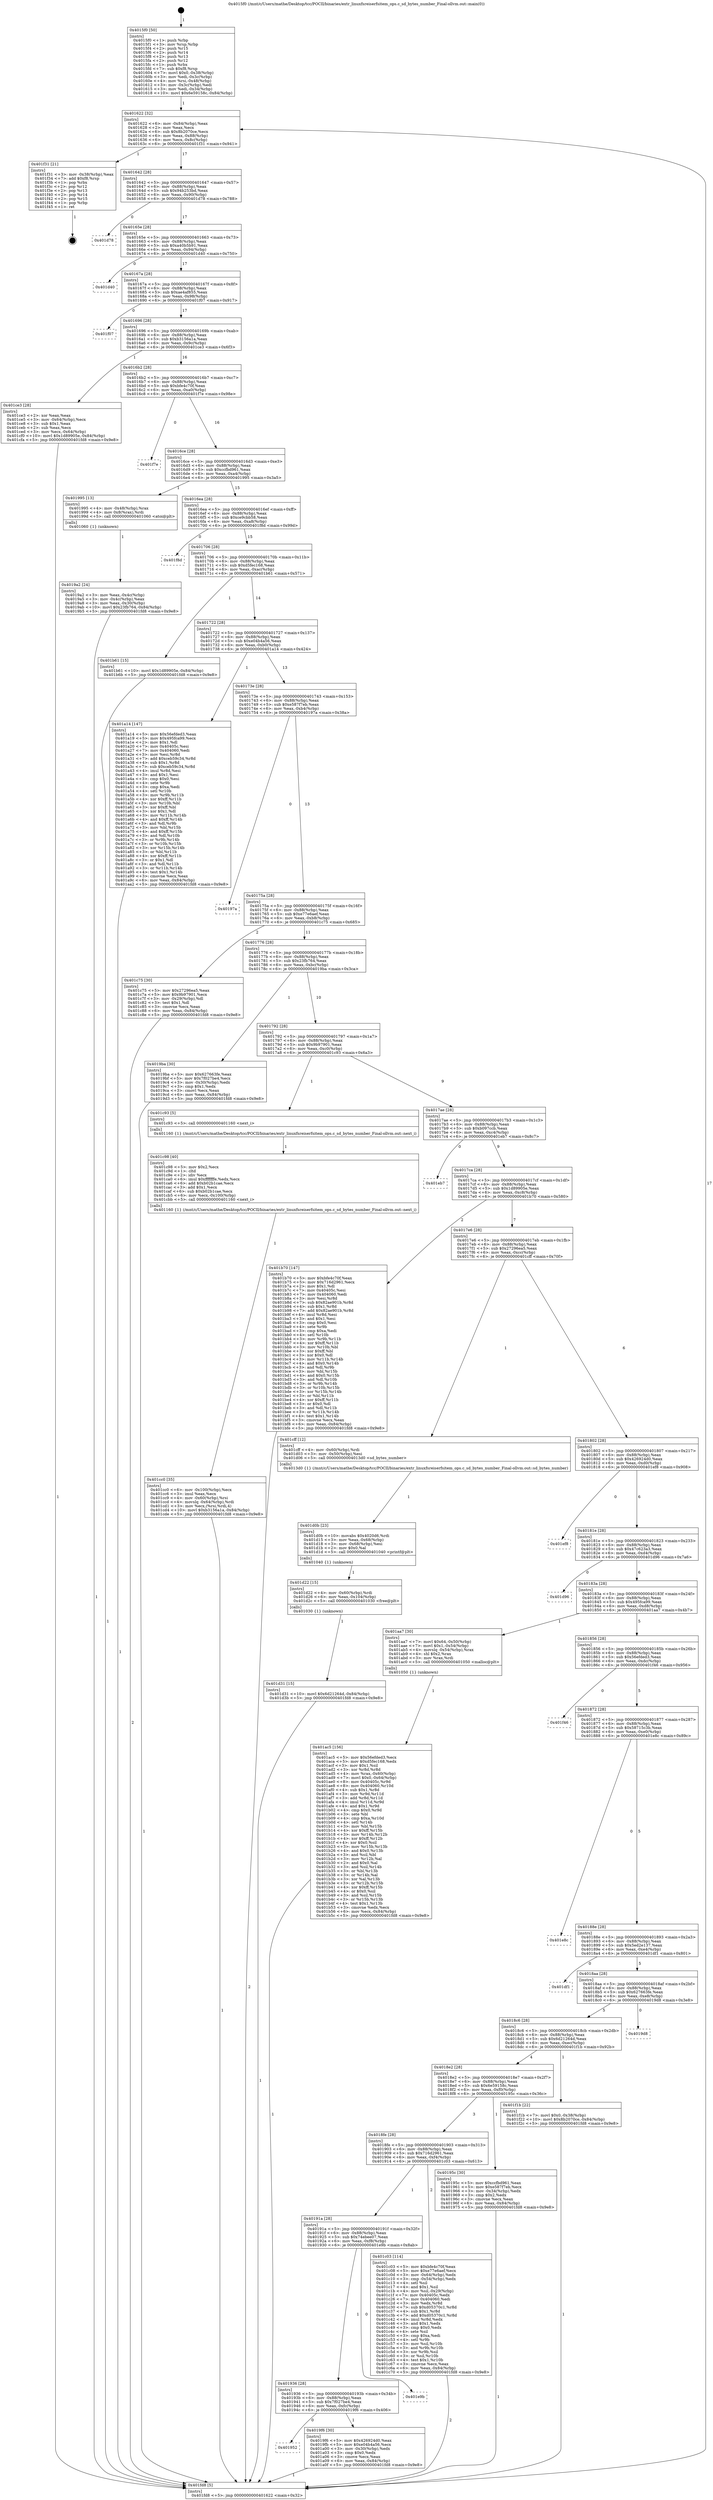 digraph "0x4015f0" {
  label = "0x4015f0 (/mnt/c/Users/mathe/Desktop/tcc/POCII/binaries/extr_linuxfsreiserfsitem_ops.c_sd_bytes_number_Final-ollvm.out::main(0))"
  labelloc = "t"
  node[shape=record]

  Entry [label="",width=0.3,height=0.3,shape=circle,fillcolor=black,style=filled]
  "0x401622" [label="{
     0x401622 [32]\l
     | [instrs]\l
     &nbsp;&nbsp;0x401622 \<+6\>: mov -0x84(%rbp),%eax\l
     &nbsp;&nbsp;0x401628 \<+2\>: mov %eax,%ecx\l
     &nbsp;&nbsp;0x40162a \<+6\>: sub $0x8b2070ce,%ecx\l
     &nbsp;&nbsp;0x401630 \<+6\>: mov %eax,-0x88(%rbp)\l
     &nbsp;&nbsp;0x401636 \<+6\>: mov %ecx,-0x8c(%rbp)\l
     &nbsp;&nbsp;0x40163c \<+6\>: je 0000000000401f31 \<main+0x941\>\l
  }"]
  "0x401f31" [label="{
     0x401f31 [21]\l
     | [instrs]\l
     &nbsp;&nbsp;0x401f31 \<+3\>: mov -0x38(%rbp),%eax\l
     &nbsp;&nbsp;0x401f34 \<+7\>: add $0xf8,%rsp\l
     &nbsp;&nbsp;0x401f3b \<+1\>: pop %rbx\l
     &nbsp;&nbsp;0x401f3c \<+2\>: pop %r12\l
     &nbsp;&nbsp;0x401f3e \<+2\>: pop %r13\l
     &nbsp;&nbsp;0x401f40 \<+2\>: pop %r14\l
     &nbsp;&nbsp;0x401f42 \<+2\>: pop %r15\l
     &nbsp;&nbsp;0x401f44 \<+1\>: pop %rbp\l
     &nbsp;&nbsp;0x401f45 \<+1\>: ret\l
  }"]
  "0x401642" [label="{
     0x401642 [28]\l
     | [instrs]\l
     &nbsp;&nbsp;0x401642 \<+5\>: jmp 0000000000401647 \<main+0x57\>\l
     &nbsp;&nbsp;0x401647 \<+6\>: mov -0x88(%rbp),%eax\l
     &nbsp;&nbsp;0x40164d \<+5\>: sub $0x94b253bd,%eax\l
     &nbsp;&nbsp;0x401652 \<+6\>: mov %eax,-0x90(%rbp)\l
     &nbsp;&nbsp;0x401658 \<+6\>: je 0000000000401d78 \<main+0x788\>\l
  }"]
  Exit [label="",width=0.3,height=0.3,shape=circle,fillcolor=black,style=filled,peripheries=2]
  "0x401d78" [label="{
     0x401d78\l
  }", style=dashed]
  "0x40165e" [label="{
     0x40165e [28]\l
     | [instrs]\l
     &nbsp;&nbsp;0x40165e \<+5\>: jmp 0000000000401663 \<main+0x73\>\l
     &nbsp;&nbsp;0x401663 \<+6\>: mov -0x88(%rbp),%eax\l
     &nbsp;&nbsp;0x401669 \<+5\>: sub $0xa40b5b91,%eax\l
     &nbsp;&nbsp;0x40166e \<+6\>: mov %eax,-0x94(%rbp)\l
     &nbsp;&nbsp;0x401674 \<+6\>: je 0000000000401d40 \<main+0x750\>\l
  }"]
  "0x401d31" [label="{
     0x401d31 [15]\l
     | [instrs]\l
     &nbsp;&nbsp;0x401d31 \<+10\>: movl $0x6d21264d,-0x84(%rbp)\l
     &nbsp;&nbsp;0x401d3b \<+5\>: jmp 0000000000401fd8 \<main+0x9e8\>\l
  }"]
  "0x401d40" [label="{
     0x401d40\l
  }", style=dashed]
  "0x40167a" [label="{
     0x40167a [28]\l
     | [instrs]\l
     &nbsp;&nbsp;0x40167a \<+5\>: jmp 000000000040167f \<main+0x8f\>\l
     &nbsp;&nbsp;0x40167f \<+6\>: mov -0x88(%rbp),%eax\l
     &nbsp;&nbsp;0x401685 \<+5\>: sub $0xae4af855,%eax\l
     &nbsp;&nbsp;0x40168a \<+6\>: mov %eax,-0x98(%rbp)\l
     &nbsp;&nbsp;0x401690 \<+6\>: je 0000000000401f07 \<main+0x917\>\l
  }"]
  "0x401d22" [label="{
     0x401d22 [15]\l
     | [instrs]\l
     &nbsp;&nbsp;0x401d22 \<+4\>: mov -0x60(%rbp),%rdi\l
     &nbsp;&nbsp;0x401d26 \<+6\>: mov %eax,-0x104(%rbp)\l
     &nbsp;&nbsp;0x401d2c \<+5\>: call 0000000000401030 \<free@plt\>\l
     | [calls]\l
     &nbsp;&nbsp;0x401030 \{1\} (unknown)\l
  }"]
  "0x401f07" [label="{
     0x401f07\l
  }", style=dashed]
  "0x401696" [label="{
     0x401696 [28]\l
     | [instrs]\l
     &nbsp;&nbsp;0x401696 \<+5\>: jmp 000000000040169b \<main+0xab\>\l
     &nbsp;&nbsp;0x40169b \<+6\>: mov -0x88(%rbp),%eax\l
     &nbsp;&nbsp;0x4016a1 \<+5\>: sub $0xb3156a1a,%eax\l
     &nbsp;&nbsp;0x4016a6 \<+6\>: mov %eax,-0x9c(%rbp)\l
     &nbsp;&nbsp;0x4016ac \<+6\>: je 0000000000401ce3 \<main+0x6f3\>\l
  }"]
  "0x401d0b" [label="{
     0x401d0b [23]\l
     | [instrs]\l
     &nbsp;&nbsp;0x401d0b \<+10\>: movabs $0x4020d6,%rdi\l
     &nbsp;&nbsp;0x401d15 \<+3\>: mov %eax,-0x68(%rbp)\l
     &nbsp;&nbsp;0x401d18 \<+3\>: mov -0x68(%rbp),%esi\l
     &nbsp;&nbsp;0x401d1b \<+2\>: mov $0x0,%al\l
     &nbsp;&nbsp;0x401d1d \<+5\>: call 0000000000401040 \<printf@plt\>\l
     | [calls]\l
     &nbsp;&nbsp;0x401040 \{1\} (unknown)\l
  }"]
  "0x401ce3" [label="{
     0x401ce3 [28]\l
     | [instrs]\l
     &nbsp;&nbsp;0x401ce3 \<+2\>: xor %eax,%eax\l
     &nbsp;&nbsp;0x401ce5 \<+3\>: mov -0x64(%rbp),%ecx\l
     &nbsp;&nbsp;0x401ce8 \<+3\>: sub $0x1,%eax\l
     &nbsp;&nbsp;0x401ceb \<+2\>: sub %eax,%ecx\l
     &nbsp;&nbsp;0x401ced \<+3\>: mov %ecx,-0x64(%rbp)\l
     &nbsp;&nbsp;0x401cf0 \<+10\>: movl $0x1d89905e,-0x84(%rbp)\l
     &nbsp;&nbsp;0x401cfa \<+5\>: jmp 0000000000401fd8 \<main+0x9e8\>\l
  }"]
  "0x4016b2" [label="{
     0x4016b2 [28]\l
     | [instrs]\l
     &nbsp;&nbsp;0x4016b2 \<+5\>: jmp 00000000004016b7 \<main+0xc7\>\l
     &nbsp;&nbsp;0x4016b7 \<+6\>: mov -0x88(%rbp),%eax\l
     &nbsp;&nbsp;0x4016bd \<+5\>: sub $0xbfe4c70f,%eax\l
     &nbsp;&nbsp;0x4016c2 \<+6\>: mov %eax,-0xa0(%rbp)\l
     &nbsp;&nbsp;0x4016c8 \<+6\>: je 0000000000401f7e \<main+0x98e\>\l
  }"]
  "0x401cc0" [label="{
     0x401cc0 [35]\l
     | [instrs]\l
     &nbsp;&nbsp;0x401cc0 \<+6\>: mov -0x100(%rbp),%ecx\l
     &nbsp;&nbsp;0x401cc6 \<+3\>: imul %eax,%ecx\l
     &nbsp;&nbsp;0x401cc9 \<+4\>: mov -0x60(%rbp),%rsi\l
     &nbsp;&nbsp;0x401ccd \<+4\>: movslq -0x64(%rbp),%rdi\l
     &nbsp;&nbsp;0x401cd1 \<+3\>: mov %ecx,(%rsi,%rdi,4)\l
     &nbsp;&nbsp;0x401cd4 \<+10\>: movl $0xb3156a1a,-0x84(%rbp)\l
     &nbsp;&nbsp;0x401cde \<+5\>: jmp 0000000000401fd8 \<main+0x9e8\>\l
  }"]
  "0x401f7e" [label="{
     0x401f7e\l
  }", style=dashed]
  "0x4016ce" [label="{
     0x4016ce [28]\l
     | [instrs]\l
     &nbsp;&nbsp;0x4016ce \<+5\>: jmp 00000000004016d3 \<main+0xe3\>\l
     &nbsp;&nbsp;0x4016d3 \<+6\>: mov -0x88(%rbp),%eax\l
     &nbsp;&nbsp;0x4016d9 \<+5\>: sub $0xccfbd961,%eax\l
     &nbsp;&nbsp;0x4016de \<+6\>: mov %eax,-0xa4(%rbp)\l
     &nbsp;&nbsp;0x4016e4 \<+6\>: je 0000000000401995 \<main+0x3a5\>\l
  }"]
  "0x401c98" [label="{
     0x401c98 [40]\l
     | [instrs]\l
     &nbsp;&nbsp;0x401c98 \<+5\>: mov $0x2,%ecx\l
     &nbsp;&nbsp;0x401c9d \<+1\>: cltd\l
     &nbsp;&nbsp;0x401c9e \<+2\>: idiv %ecx\l
     &nbsp;&nbsp;0x401ca0 \<+6\>: imul $0xfffffffe,%edx,%ecx\l
     &nbsp;&nbsp;0x401ca6 \<+6\>: add $0xb02b1cae,%ecx\l
     &nbsp;&nbsp;0x401cac \<+3\>: add $0x1,%ecx\l
     &nbsp;&nbsp;0x401caf \<+6\>: sub $0xb02b1cae,%ecx\l
     &nbsp;&nbsp;0x401cb5 \<+6\>: mov %ecx,-0x100(%rbp)\l
     &nbsp;&nbsp;0x401cbb \<+5\>: call 0000000000401160 \<next_i\>\l
     | [calls]\l
     &nbsp;&nbsp;0x401160 \{1\} (/mnt/c/Users/mathe/Desktop/tcc/POCII/binaries/extr_linuxfsreiserfsitem_ops.c_sd_bytes_number_Final-ollvm.out::next_i)\l
  }"]
  "0x401995" [label="{
     0x401995 [13]\l
     | [instrs]\l
     &nbsp;&nbsp;0x401995 \<+4\>: mov -0x48(%rbp),%rax\l
     &nbsp;&nbsp;0x401999 \<+4\>: mov 0x8(%rax),%rdi\l
     &nbsp;&nbsp;0x40199d \<+5\>: call 0000000000401060 \<atoi@plt\>\l
     | [calls]\l
     &nbsp;&nbsp;0x401060 \{1\} (unknown)\l
  }"]
  "0x4016ea" [label="{
     0x4016ea [28]\l
     | [instrs]\l
     &nbsp;&nbsp;0x4016ea \<+5\>: jmp 00000000004016ef \<main+0xff\>\l
     &nbsp;&nbsp;0x4016ef \<+6\>: mov -0x88(%rbp),%eax\l
     &nbsp;&nbsp;0x4016f5 \<+5\>: sub $0xce9cbb58,%eax\l
     &nbsp;&nbsp;0x4016fa \<+6\>: mov %eax,-0xa8(%rbp)\l
     &nbsp;&nbsp;0x401700 \<+6\>: je 0000000000401f8d \<main+0x99d\>\l
  }"]
  "0x401ac5" [label="{
     0x401ac5 [156]\l
     | [instrs]\l
     &nbsp;&nbsp;0x401ac5 \<+5\>: mov $0x56efded3,%ecx\l
     &nbsp;&nbsp;0x401aca \<+5\>: mov $0xd5fec168,%edx\l
     &nbsp;&nbsp;0x401acf \<+3\>: mov $0x1,%sil\l
     &nbsp;&nbsp;0x401ad2 \<+3\>: xor %r8d,%r8d\l
     &nbsp;&nbsp;0x401ad5 \<+4\>: mov %rax,-0x60(%rbp)\l
     &nbsp;&nbsp;0x401ad9 \<+7\>: movl $0x0,-0x64(%rbp)\l
     &nbsp;&nbsp;0x401ae0 \<+8\>: mov 0x40405c,%r9d\l
     &nbsp;&nbsp;0x401ae8 \<+8\>: mov 0x404060,%r10d\l
     &nbsp;&nbsp;0x401af0 \<+4\>: sub $0x1,%r8d\l
     &nbsp;&nbsp;0x401af4 \<+3\>: mov %r9d,%r11d\l
     &nbsp;&nbsp;0x401af7 \<+3\>: add %r8d,%r11d\l
     &nbsp;&nbsp;0x401afa \<+4\>: imul %r11d,%r9d\l
     &nbsp;&nbsp;0x401afe \<+4\>: and $0x1,%r9d\l
     &nbsp;&nbsp;0x401b02 \<+4\>: cmp $0x0,%r9d\l
     &nbsp;&nbsp;0x401b06 \<+3\>: sete %bl\l
     &nbsp;&nbsp;0x401b09 \<+4\>: cmp $0xa,%r10d\l
     &nbsp;&nbsp;0x401b0d \<+4\>: setl %r14b\l
     &nbsp;&nbsp;0x401b11 \<+3\>: mov %bl,%r15b\l
     &nbsp;&nbsp;0x401b14 \<+4\>: xor $0xff,%r15b\l
     &nbsp;&nbsp;0x401b18 \<+3\>: mov %r14b,%r12b\l
     &nbsp;&nbsp;0x401b1b \<+4\>: xor $0xff,%r12b\l
     &nbsp;&nbsp;0x401b1f \<+4\>: xor $0x0,%sil\l
     &nbsp;&nbsp;0x401b23 \<+3\>: mov %r15b,%r13b\l
     &nbsp;&nbsp;0x401b26 \<+4\>: and $0x0,%r13b\l
     &nbsp;&nbsp;0x401b2a \<+3\>: and %sil,%bl\l
     &nbsp;&nbsp;0x401b2d \<+3\>: mov %r12b,%al\l
     &nbsp;&nbsp;0x401b30 \<+2\>: and $0x0,%al\l
     &nbsp;&nbsp;0x401b32 \<+3\>: and %sil,%r14b\l
     &nbsp;&nbsp;0x401b35 \<+3\>: or %bl,%r13b\l
     &nbsp;&nbsp;0x401b38 \<+3\>: or %r14b,%al\l
     &nbsp;&nbsp;0x401b3b \<+3\>: xor %al,%r13b\l
     &nbsp;&nbsp;0x401b3e \<+3\>: or %r12b,%r15b\l
     &nbsp;&nbsp;0x401b41 \<+4\>: xor $0xff,%r15b\l
     &nbsp;&nbsp;0x401b45 \<+4\>: or $0x0,%sil\l
     &nbsp;&nbsp;0x401b49 \<+3\>: and %sil,%r15b\l
     &nbsp;&nbsp;0x401b4c \<+3\>: or %r15b,%r13b\l
     &nbsp;&nbsp;0x401b4f \<+4\>: test $0x1,%r13b\l
     &nbsp;&nbsp;0x401b53 \<+3\>: cmovne %edx,%ecx\l
     &nbsp;&nbsp;0x401b56 \<+6\>: mov %ecx,-0x84(%rbp)\l
     &nbsp;&nbsp;0x401b5c \<+5\>: jmp 0000000000401fd8 \<main+0x9e8\>\l
  }"]
  "0x401f8d" [label="{
     0x401f8d\l
  }", style=dashed]
  "0x401706" [label="{
     0x401706 [28]\l
     | [instrs]\l
     &nbsp;&nbsp;0x401706 \<+5\>: jmp 000000000040170b \<main+0x11b\>\l
     &nbsp;&nbsp;0x40170b \<+6\>: mov -0x88(%rbp),%eax\l
     &nbsp;&nbsp;0x401711 \<+5\>: sub $0xd5fec168,%eax\l
     &nbsp;&nbsp;0x401716 \<+6\>: mov %eax,-0xac(%rbp)\l
     &nbsp;&nbsp;0x40171c \<+6\>: je 0000000000401b61 \<main+0x571\>\l
  }"]
  "0x401952" [label="{
     0x401952\l
  }", style=dashed]
  "0x401b61" [label="{
     0x401b61 [15]\l
     | [instrs]\l
     &nbsp;&nbsp;0x401b61 \<+10\>: movl $0x1d89905e,-0x84(%rbp)\l
     &nbsp;&nbsp;0x401b6b \<+5\>: jmp 0000000000401fd8 \<main+0x9e8\>\l
  }"]
  "0x401722" [label="{
     0x401722 [28]\l
     | [instrs]\l
     &nbsp;&nbsp;0x401722 \<+5\>: jmp 0000000000401727 \<main+0x137\>\l
     &nbsp;&nbsp;0x401727 \<+6\>: mov -0x88(%rbp),%eax\l
     &nbsp;&nbsp;0x40172d \<+5\>: sub $0xe04b4a56,%eax\l
     &nbsp;&nbsp;0x401732 \<+6\>: mov %eax,-0xb0(%rbp)\l
     &nbsp;&nbsp;0x401738 \<+6\>: je 0000000000401a14 \<main+0x424\>\l
  }"]
  "0x4019f6" [label="{
     0x4019f6 [30]\l
     | [instrs]\l
     &nbsp;&nbsp;0x4019f6 \<+5\>: mov $0x426924d0,%eax\l
     &nbsp;&nbsp;0x4019fb \<+5\>: mov $0xe04b4a56,%ecx\l
     &nbsp;&nbsp;0x401a00 \<+3\>: mov -0x30(%rbp),%edx\l
     &nbsp;&nbsp;0x401a03 \<+3\>: cmp $0x0,%edx\l
     &nbsp;&nbsp;0x401a06 \<+3\>: cmove %ecx,%eax\l
     &nbsp;&nbsp;0x401a09 \<+6\>: mov %eax,-0x84(%rbp)\l
     &nbsp;&nbsp;0x401a0f \<+5\>: jmp 0000000000401fd8 \<main+0x9e8\>\l
  }"]
  "0x401a14" [label="{
     0x401a14 [147]\l
     | [instrs]\l
     &nbsp;&nbsp;0x401a14 \<+5\>: mov $0x56efded3,%eax\l
     &nbsp;&nbsp;0x401a19 \<+5\>: mov $0x495fca99,%ecx\l
     &nbsp;&nbsp;0x401a1e \<+2\>: mov $0x1,%dl\l
     &nbsp;&nbsp;0x401a20 \<+7\>: mov 0x40405c,%esi\l
     &nbsp;&nbsp;0x401a27 \<+7\>: mov 0x404060,%edi\l
     &nbsp;&nbsp;0x401a2e \<+3\>: mov %esi,%r8d\l
     &nbsp;&nbsp;0x401a31 \<+7\>: add $0xceb59c34,%r8d\l
     &nbsp;&nbsp;0x401a38 \<+4\>: sub $0x1,%r8d\l
     &nbsp;&nbsp;0x401a3c \<+7\>: sub $0xceb59c34,%r8d\l
     &nbsp;&nbsp;0x401a43 \<+4\>: imul %r8d,%esi\l
     &nbsp;&nbsp;0x401a47 \<+3\>: and $0x1,%esi\l
     &nbsp;&nbsp;0x401a4a \<+3\>: cmp $0x0,%esi\l
     &nbsp;&nbsp;0x401a4d \<+4\>: sete %r9b\l
     &nbsp;&nbsp;0x401a51 \<+3\>: cmp $0xa,%edi\l
     &nbsp;&nbsp;0x401a54 \<+4\>: setl %r10b\l
     &nbsp;&nbsp;0x401a58 \<+3\>: mov %r9b,%r11b\l
     &nbsp;&nbsp;0x401a5b \<+4\>: xor $0xff,%r11b\l
     &nbsp;&nbsp;0x401a5f \<+3\>: mov %r10b,%bl\l
     &nbsp;&nbsp;0x401a62 \<+3\>: xor $0xff,%bl\l
     &nbsp;&nbsp;0x401a65 \<+3\>: xor $0x1,%dl\l
     &nbsp;&nbsp;0x401a68 \<+3\>: mov %r11b,%r14b\l
     &nbsp;&nbsp;0x401a6b \<+4\>: and $0xff,%r14b\l
     &nbsp;&nbsp;0x401a6f \<+3\>: and %dl,%r9b\l
     &nbsp;&nbsp;0x401a72 \<+3\>: mov %bl,%r15b\l
     &nbsp;&nbsp;0x401a75 \<+4\>: and $0xff,%r15b\l
     &nbsp;&nbsp;0x401a79 \<+3\>: and %dl,%r10b\l
     &nbsp;&nbsp;0x401a7c \<+3\>: or %r9b,%r14b\l
     &nbsp;&nbsp;0x401a7f \<+3\>: or %r10b,%r15b\l
     &nbsp;&nbsp;0x401a82 \<+3\>: xor %r15b,%r14b\l
     &nbsp;&nbsp;0x401a85 \<+3\>: or %bl,%r11b\l
     &nbsp;&nbsp;0x401a88 \<+4\>: xor $0xff,%r11b\l
     &nbsp;&nbsp;0x401a8c \<+3\>: or $0x1,%dl\l
     &nbsp;&nbsp;0x401a8f \<+3\>: and %dl,%r11b\l
     &nbsp;&nbsp;0x401a92 \<+3\>: or %r11b,%r14b\l
     &nbsp;&nbsp;0x401a95 \<+4\>: test $0x1,%r14b\l
     &nbsp;&nbsp;0x401a99 \<+3\>: cmovne %ecx,%eax\l
     &nbsp;&nbsp;0x401a9c \<+6\>: mov %eax,-0x84(%rbp)\l
     &nbsp;&nbsp;0x401aa2 \<+5\>: jmp 0000000000401fd8 \<main+0x9e8\>\l
  }"]
  "0x40173e" [label="{
     0x40173e [28]\l
     | [instrs]\l
     &nbsp;&nbsp;0x40173e \<+5\>: jmp 0000000000401743 \<main+0x153\>\l
     &nbsp;&nbsp;0x401743 \<+6\>: mov -0x88(%rbp),%eax\l
     &nbsp;&nbsp;0x401749 \<+5\>: sub $0xe587f7eb,%eax\l
     &nbsp;&nbsp;0x40174e \<+6\>: mov %eax,-0xb4(%rbp)\l
     &nbsp;&nbsp;0x401754 \<+6\>: je 000000000040197a \<main+0x38a\>\l
  }"]
  "0x401936" [label="{
     0x401936 [28]\l
     | [instrs]\l
     &nbsp;&nbsp;0x401936 \<+5\>: jmp 000000000040193b \<main+0x34b\>\l
     &nbsp;&nbsp;0x40193b \<+6\>: mov -0x88(%rbp),%eax\l
     &nbsp;&nbsp;0x401941 \<+5\>: sub $0x7f027be4,%eax\l
     &nbsp;&nbsp;0x401946 \<+6\>: mov %eax,-0xfc(%rbp)\l
     &nbsp;&nbsp;0x40194c \<+6\>: je 00000000004019f6 \<main+0x406\>\l
  }"]
  "0x40197a" [label="{
     0x40197a\l
  }", style=dashed]
  "0x40175a" [label="{
     0x40175a [28]\l
     | [instrs]\l
     &nbsp;&nbsp;0x40175a \<+5\>: jmp 000000000040175f \<main+0x16f\>\l
     &nbsp;&nbsp;0x40175f \<+6\>: mov -0x88(%rbp),%eax\l
     &nbsp;&nbsp;0x401765 \<+5\>: sub $0xe77e6aef,%eax\l
     &nbsp;&nbsp;0x40176a \<+6\>: mov %eax,-0xb8(%rbp)\l
     &nbsp;&nbsp;0x401770 \<+6\>: je 0000000000401c75 \<main+0x685\>\l
  }"]
  "0x401e9b" [label="{
     0x401e9b\l
  }", style=dashed]
  "0x401c75" [label="{
     0x401c75 [30]\l
     | [instrs]\l
     &nbsp;&nbsp;0x401c75 \<+5\>: mov $0x27296ea5,%eax\l
     &nbsp;&nbsp;0x401c7a \<+5\>: mov $0x9b97901,%ecx\l
     &nbsp;&nbsp;0x401c7f \<+3\>: mov -0x29(%rbp),%dl\l
     &nbsp;&nbsp;0x401c82 \<+3\>: test $0x1,%dl\l
     &nbsp;&nbsp;0x401c85 \<+3\>: cmovne %ecx,%eax\l
     &nbsp;&nbsp;0x401c88 \<+6\>: mov %eax,-0x84(%rbp)\l
     &nbsp;&nbsp;0x401c8e \<+5\>: jmp 0000000000401fd8 \<main+0x9e8\>\l
  }"]
  "0x401776" [label="{
     0x401776 [28]\l
     | [instrs]\l
     &nbsp;&nbsp;0x401776 \<+5\>: jmp 000000000040177b \<main+0x18b\>\l
     &nbsp;&nbsp;0x40177b \<+6\>: mov -0x88(%rbp),%eax\l
     &nbsp;&nbsp;0x401781 \<+5\>: sub $0x23fb764,%eax\l
     &nbsp;&nbsp;0x401786 \<+6\>: mov %eax,-0xbc(%rbp)\l
     &nbsp;&nbsp;0x40178c \<+6\>: je 00000000004019ba \<main+0x3ca\>\l
  }"]
  "0x40191a" [label="{
     0x40191a [28]\l
     | [instrs]\l
     &nbsp;&nbsp;0x40191a \<+5\>: jmp 000000000040191f \<main+0x32f\>\l
     &nbsp;&nbsp;0x40191f \<+6\>: mov -0x88(%rbp),%eax\l
     &nbsp;&nbsp;0x401925 \<+5\>: sub $0x74ebee07,%eax\l
     &nbsp;&nbsp;0x40192a \<+6\>: mov %eax,-0xf8(%rbp)\l
     &nbsp;&nbsp;0x401930 \<+6\>: je 0000000000401e9b \<main+0x8ab\>\l
  }"]
  "0x4019ba" [label="{
     0x4019ba [30]\l
     | [instrs]\l
     &nbsp;&nbsp;0x4019ba \<+5\>: mov $0x627663fe,%eax\l
     &nbsp;&nbsp;0x4019bf \<+5\>: mov $0x7f027be4,%ecx\l
     &nbsp;&nbsp;0x4019c4 \<+3\>: mov -0x30(%rbp),%edx\l
     &nbsp;&nbsp;0x4019c7 \<+3\>: cmp $0x1,%edx\l
     &nbsp;&nbsp;0x4019ca \<+3\>: cmovl %ecx,%eax\l
     &nbsp;&nbsp;0x4019cd \<+6\>: mov %eax,-0x84(%rbp)\l
     &nbsp;&nbsp;0x4019d3 \<+5\>: jmp 0000000000401fd8 \<main+0x9e8\>\l
  }"]
  "0x401792" [label="{
     0x401792 [28]\l
     | [instrs]\l
     &nbsp;&nbsp;0x401792 \<+5\>: jmp 0000000000401797 \<main+0x1a7\>\l
     &nbsp;&nbsp;0x401797 \<+6\>: mov -0x88(%rbp),%eax\l
     &nbsp;&nbsp;0x40179d \<+5\>: sub $0x9b97901,%eax\l
     &nbsp;&nbsp;0x4017a2 \<+6\>: mov %eax,-0xc0(%rbp)\l
     &nbsp;&nbsp;0x4017a8 \<+6\>: je 0000000000401c93 \<main+0x6a3\>\l
  }"]
  "0x401c03" [label="{
     0x401c03 [114]\l
     | [instrs]\l
     &nbsp;&nbsp;0x401c03 \<+5\>: mov $0xbfe4c70f,%eax\l
     &nbsp;&nbsp;0x401c08 \<+5\>: mov $0xe77e6aef,%ecx\l
     &nbsp;&nbsp;0x401c0d \<+3\>: mov -0x64(%rbp),%edx\l
     &nbsp;&nbsp;0x401c10 \<+3\>: cmp -0x54(%rbp),%edx\l
     &nbsp;&nbsp;0x401c13 \<+4\>: setl %sil\l
     &nbsp;&nbsp;0x401c17 \<+4\>: and $0x1,%sil\l
     &nbsp;&nbsp;0x401c1b \<+4\>: mov %sil,-0x29(%rbp)\l
     &nbsp;&nbsp;0x401c1f \<+7\>: mov 0x40405c,%edx\l
     &nbsp;&nbsp;0x401c26 \<+7\>: mov 0x404060,%edi\l
     &nbsp;&nbsp;0x401c2d \<+3\>: mov %edx,%r8d\l
     &nbsp;&nbsp;0x401c30 \<+7\>: sub $0xd05370c1,%r8d\l
     &nbsp;&nbsp;0x401c37 \<+4\>: sub $0x1,%r8d\l
     &nbsp;&nbsp;0x401c3b \<+7\>: add $0xd05370c1,%r8d\l
     &nbsp;&nbsp;0x401c42 \<+4\>: imul %r8d,%edx\l
     &nbsp;&nbsp;0x401c46 \<+3\>: and $0x1,%edx\l
     &nbsp;&nbsp;0x401c49 \<+3\>: cmp $0x0,%edx\l
     &nbsp;&nbsp;0x401c4c \<+4\>: sete %sil\l
     &nbsp;&nbsp;0x401c50 \<+3\>: cmp $0xa,%edi\l
     &nbsp;&nbsp;0x401c53 \<+4\>: setl %r9b\l
     &nbsp;&nbsp;0x401c57 \<+3\>: mov %sil,%r10b\l
     &nbsp;&nbsp;0x401c5a \<+3\>: and %r9b,%r10b\l
     &nbsp;&nbsp;0x401c5d \<+3\>: xor %r9b,%sil\l
     &nbsp;&nbsp;0x401c60 \<+3\>: or %sil,%r10b\l
     &nbsp;&nbsp;0x401c63 \<+4\>: test $0x1,%r10b\l
     &nbsp;&nbsp;0x401c67 \<+3\>: cmovne %ecx,%eax\l
     &nbsp;&nbsp;0x401c6a \<+6\>: mov %eax,-0x84(%rbp)\l
     &nbsp;&nbsp;0x401c70 \<+5\>: jmp 0000000000401fd8 \<main+0x9e8\>\l
  }"]
  "0x401c93" [label="{
     0x401c93 [5]\l
     | [instrs]\l
     &nbsp;&nbsp;0x401c93 \<+5\>: call 0000000000401160 \<next_i\>\l
     | [calls]\l
     &nbsp;&nbsp;0x401160 \{1\} (/mnt/c/Users/mathe/Desktop/tcc/POCII/binaries/extr_linuxfsreiserfsitem_ops.c_sd_bytes_number_Final-ollvm.out::next_i)\l
  }"]
  "0x4017ae" [label="{
     0x4017ae [28]\l
     | [instrs]\l
     &nbsp;&nbsp;0x4017ae \<+5\>: jmp 00000000004017b3 \<main+0x1c3\>\l
     &nbsp;&nbsp;0x4017b3 \<+6\>: mov -0x88(%rbp),%eax\l
     &nbsp;&nbsp;0x4017b9 \<+5\>: sub $0xb097ccb,%eax\l
     &nbsp;&nbsp;0x4017be \<+6\>: mov %eax,-0xc4(%rbp)\l
     &nbsp;&nbsp;0x4017c4 \<+6\>: je 0000000000401eb7 \<main+0x8c7\>\l
  }"]
  "0x4019a2" [label="{
     0x4019a2 [24]\l
     | [instrs]\l
     &nbsp;&nbsp;0x4019a2 \<+3\>: mov %eax,-0x4c(%rbp)\l
     &nbsp;&nbsp;0x4019a5 \<+3\>: mov -0x4c(%rbp),%eax\l
     &nbsp;&nbsp;0x4019a8 \<+3\>: mov %eax,-0x30(%rbp)\l
     &nbsp;&nbsp;0x4019ab \<+10\>: movl $0x23fb764,-0x84(%rbp)\l
     &nbsp;&nbsp;0x4019b5 \<+5\>: jmp 0000000000401fd8 \<main+0x9e8\>\l
  }"]
  "0x401eb7" [label="{
     0x401eb7\l
  }", style=dashed]
  "0x4017ca" [label="{
     0x4017ca [28]\l
     | [instrs]\l
     &nbsp;&nbsp;0x4017ca \<+5\>: jmp 00000000004017cf \<main+0x1df\>\l
     &nbsp;&nbsp;0x4017cf \<+6\>: mov -0x88(%rbp),%eax\l
     &nbsp;&nbsp;0x4017d5 \<+5\>: sub $0x1d89905e,%eax\l
     &nbsp;&nbsp;0x4017da \<+6\>: mov %eax,-0xc8(%rbp)\l
     &nbsp;&nbsp;0x4017e0 \<+6\>: je 0000000000401b70 \<main+0x580\>\l
  }"]
  "0x4015f0" [label="{
     0x4015f0 [50]\l
     | [instrs]\l
     &nbsp;&nbsp;0x4015f0 \<+1\>: push %rbp\l
     &nbsp;&nbsp;0x4015f1 \<+3\>: mov %rsp,%rbp\l
     &nbsp;&nbsp;0x4015f4 \<+2\>: push %r15\l
     &nbsp;&nbsp;0x4015f6 \<+2\>: push %r14\l
     &nbsp;&nbsp;0x4015f8 \<+2\>: push %r13\l
     &nbsp;&nbsp;0x4015fa \<+2\>: push %r12\l
     &nbsp;&nbsp;0x4015fc \<+1\>: push %rbx\l
     &nbsp;&nbsp;0x4015fd \<+7\>: sub $0xf8,%rsp\l
     &nbsp;&nbsp;0x401604 \<+7\>: movl $0x0,-0x38(%rbp)\l
     &nbsp;&nbsp;0x40160b \<+3\>: mov %edi,-0x3c(%rbp)\l
     &nbsp;&nbsp;0x40160e \<+4\>: mov %rsi,-0x48(%rbp)\l
     &nbsp;&nbsp;0x401612 \<+3\>: mov -0x3c(%rbp),%edi\l
     &nbsp;&nbsp;0x401615 \<+3\>: mov %edi,-0x34(%rbp)\l
     &nbsp;&nbsp;0x401618 \<+10\>: movl $0x6e59158c,-0x84(%rbp)\l
  }"]
  "0x401b70" [label="{
     0x401b70 [147]\l
     | [instrs]\l
     &nbsp;&nbsp;0x401b70 \<+5\>: mov $0xbfe4c70f,%eax\l
     &nbsp;&nbsp;0x401b75 \<+5\>: mov $0x716d2961,%ecx\l
     &nbsp;&nbsp;0x401b7a \<+2\>: mov $0x1,%dl\l
     &nbsp;&nbsp;0x401b7c \<+7\>: mov 0x40405c,%esi\l
     &nbsp;&nbsp;0x401b83 \<+7\>: mov 0x404060,%edi\l
     &nbsp;&nbsp;0x401b8a \<+3\>: mov %esi,%r8d\l
     &nbsp;&nbsp;0x401b8d \<+7\>: sub $0x82ae901b,%r8d\l
     &nbsp;&nbsp;0x401b94 \<+4\>: sub $0x1,%r8d\l
     &nbsp;&nbsp;0x401b98 \<+7\>: add $0x82ae901b,%r8d\l
     &nbsp;&nbsp;0x401b9f \<+4\>: imul %r8d,%esi\l
     &nbsp;&nbsp;0x401ba3 \<+3\>: and $0x1,%esi\l
     &nbsp;&nbsp;0x401ba6 \<+3\>: cmp $0x0,%esi\l
     &nbsp;&nbsp;0x401ba9 \<+4\>: sete %r9b\l
     &nbsp;&nbsp;0x401bad \<+3\>: cmp $0xa,%edi\l
     &nbsp;&nbsp;0x401bb0 \<+4\>: setl %r10b\l
     &nbsp;&nbsp;0x401bb4 \<+3\>: mov %r9b,%r11b\l
     &nbsp;&nbsp;0x401bb7 \<+4\>: xor $0xff,%r11b\l
     &nbsp;&nbsp;0x401bbb \<+3\>: mov %r10b,%bl\l
     &nbsp;&nbsp;0x401bbe \<+3\>: xor $0xff,%bl\l
     &nbsp;&nbsp;0x401bc1 \<+3\>: xor $0x0,%dl\l
     &nbsp;&nbsp;0x401bc4 \<+3\>: mov %r11b,%r14b\l
     &nbsp;&nbsp;0x401bc7 \<+4\>: and $0x0,%r14b\l
     &nbsp;&nbsp;0x401bcb \<+3\>: and %dl,%r9b\l
     &nbsp;&nbsp;0x401bce \<+3\>: mov %bl,%r15b\l
     &nbsp;&nbsp;0x401bd1 \<+4\>: and $0x0,%r15b\l
     &nbsp;&nbsp;0x401bd5 \<+3\>: and %dl,%r10b\l
     &nbsp;&nbsp;0x401bd8 \<+3\>: or %r9b,%r14b\l
     &nbsp;&nbsp;0x401bdb \<+3\>: or %r10b,%r15b\l
     &nbsp;&nbsp;0x401bde \<+3\>: xor %r15b,%r14b\l
     &nbsp;&nbsp;0x401be1 \<+3\>: or %bl,%r11b\l
     &nbsp;&nbsp;0x401be4 \<+4\>: xor $0xff,%r11b\l
     &nbsp;&nbsp;0x401be8 \<+3\>: or $0x0,%dl\l
     &nbsp;&nbsp;0x401beb \<+3\>: and %dl,%r11b\l
     &nbsp;&nbsp;0x401bee \<+3\>: or %r11b,%r14b\l
     &nbsp;&nbsp;0x401bf1 \<+4\>: test $0x1,%r14b\l
     &nbsp;&nbsp;0x401bf5 \<+3\>: cmovne %ecx,%eax\l
     &nbsp;&nbsp;0x401bf8 \<+6\>: mov %eax,-0x84(%rbp)\l
     &nbsp;&nbsp;0x401bfe \<+5\>: jmp 0000000000401fd8 \<main+0x9e8\>\l
  }"]
  "0x4017e6" [label="{
     0x4017e6 [28]\l
     | [instrs]\l
     &nbsp;&nbsp;0x4017e6 \<+5\>: jmp 00000000004017eb \<main+0x1fb\>\l
     &nbsp;&nbsp;0x4017eb \<+6\>: mov -0x88(%rbp),%eax\l
     &nbsp;&nbsp;0x4017f1 \<+5\>: sub $0x27296ea5,%eax\l
     &nbsp;&nbsp;0x4017f6 \<+6\>: mov %eax,-0xcc(%rbp)\l
     &nbsp;&nbsp;0x4017fc \<+6\>: je 0000000000401cff \<main+0x70f\>\l
  }"]
  "0x401fd8" [label="{
     0x401fd8 [5]\l
     | [instrs]\l
     &nbsp;&nbsp;0x401fd8 \<+5\>: jmp 0000000000401622 \<main+0x32\>\l
  }"]
  "0x401cff" [label="{
     0x401cff [12]\l
     | [instrs]\l
     &nbsp;&nbsp;0x401cff \<+4\>: mov -0x60(%rbp),%rdi\l
     &nbsp;&nbsp;0x401d03 \<+3\>: mov -0x50(%rbp),%esi\l
     &nbsp;&nbsp;0x401d06 \<+5\>: call 00000000004013d0 \<sd_bytes_number\>\l
     | [calls]\l
     &nbsp;&nbsp;0x4013d0 \{1\} (/mnt/c/Users/mathe/Desktop/tcc/POCII/binaries/extr_linuxfsreiserfsitem_ops.c_sd_bytes_number_Final-ollvm.out::sd_bytes_number)\l
  }"]
  "0x401802" [label="{
     0x401802 [28]\l
     | [instrs]\l
     &nbsp;&nbsp;0x401802 \<+5\>: jmp 0000000000401807 \<main+0x217\>\l
     &nbsp;&nbsp;0x401807 \<+6\>: mov -0x88(%rbp),%eax\l
     &nbsp;&nbsp;0x40180d \<+5\>: sub $0x426924d0,%eax\l
     &nbsp;&nbsp;0x401812 \<+6\>: mov %eax,-0xd0(%rbp)\l
     &nbsp;&nbsp;0x401818 \<+6\>: je 0000000000401ef8 \<main+0x908\>\l
  }"]
  "0x4018fe" [label="{
     0x4018fe [28]\l
     | [instrs]\l
     &nbsp;&nbsp;0x4018fe \<+5\>: jmp 0000000000401903 \<main+0x313\>\l
     &nbsp;&nbsp;0x401903 \<+6\>: mov -0x88(%rbp),%eax\l
     &nbsp;&nbsp;0x401909 \<+5\>: sub $0x716d2961,%eax\l
     &nbsp;&nbsp;0x40190e \<+6\>: mov %eax,-0xf4(%rbp)\l
     &nbsp;&nbsp;0x401914 \<+6\>: je 0000000000401c03 \<main+0x613\>\l
  }"]
  "0x401ef8" [label="{
     0x401ef8\l
  }", style=dashed]
  "0x40181e" [label="{
     0x40181e [28]\l
     | [instrs]\l
     &nbsp;&nbsp;0x40181e \<+5\>: jmp 0000000000401823 \<main+0x233\>\l
     &nbsp;&nbsp;0x401823 \<+6\>: mov -0x88(%rbp),%eax\l
     &nbsp;&nbsp;0x401829 \<+5\>: sub $0x47c623a3,%eax\l
     &nbsp;&nbsp;0x40182e \<+6\>: mov %eax,-0xd4(%rbp)\l
     &nbsp;&nbsp;0x401834 \<+6\>: je 0000000000401d96 \<main+0x7a6\>\l
  }"]
  "0x40195c" [label="{
     0x40195c [30]\l
     | [instrs]\l
     &nbsp;&nbsp;0x40195c \<+5\>: mov $0xccfbd961,%eax\l
     &nbsp;&nbsp;0x401961 \<+5\>: mov $0xe587f7eb,%ecx\l
     &nbsp;&nbsp;0x401966 \<+3\>: mov -0x34(%rbp),%edx\l
     &nbsp;&nbsp;0x401969 \<+3\>: cmp $0x2,%edx\l
     &nbsp;&nbsp;0x40196c \<+3\>: cmovne %ecx,%eax\l
     &nbsp;&nbsp;0x40196f \<+6\>: mov %eax,-0x84(%rbp)\l
     &nbsp;&nbsp;0x401975 \<+5\>: jmp 0000000000401fd8 \<main+0x9e8\>\l
  }"]
  "0x401d96" [label="{
     0x401d96\l
  }", style=dashed]
  "0x40183a" [label="{
     0x40183a [28]\l
     | [instrs]\l
     &nbsp;&nbsp;0x40183a \<+5\>: jmp 000000000040183f \<main+0x24f\>\l
     &nbsp;&nbsp;0x40183f \<+6\>: mov -0x88(%rbp),%eax\l
     &nbsp;&nbsp;0x401845 \<+5\>: sub $0x495fca99,%eax\l
     &nbsp;&nbsp;0x40184a \<+6\>: mov %eax,-0xd8(%rbp)\l
     &nbsp;&nbsp;0x401850 \<+6\>: je 0000000000401aa7 \<main+0x4b7\>\l
  }"]
  "0x4018e2" [label="{
     0x4018e2 [28]\l
     | [instrs]\l
     &nbsp;&nbsp;0x4018e2 \<+5\>: jmp 00000000004018e7 \<main+0x2f7\>\l
     &nbsp;&nbsp;0x4018e7 \<+6\>: mov -0x88(%rbp),%eax\l
     &nbsp;&nbsp;0x4018ed \<+5\>: sub $0x6e59158c,%eax\l
     &nbsp;&nbsp;0x4018f2 \<+6\>: mov %eax,-0xf0(%rbp)\l
     &nbsp;&nbsp;0x4018f8 \<+6\>: je 000000000040195c \<main+0x36c\>\l
  }"]
  "0x401aa7" [label="{
     0x401aa7 [30]\l
     | [instrs]\l
     &nbsp;&nbsp;0x401aa7 \<+7\>: movl $0x64,-0x50(%rbp)\l
     &nbsp;&nbsp;0x401aae \<+7\>: movl $0x1,-0x54(%rbp)\l
     &nbsp;&nbsp;0x401ab5 \<+4\>: movslq -0x54(%rbp),%rax\l
     &nbsp;&nbsp;0x401ab9 \<+4\>: shl $0x2,%rax\l
     &nbsp;&nbsp;0x401abd \<+3\>: mov %rax,%rdi\l
     &nbsp;&nbsp;0x401ac0 \<+5\>: call 0000000000401050 \<malloc@plt\>\l
     | [calls]\l
     &nbsp;&nbsp;0x401050 \{1\} (unknown)\l
  }"]
  "0x401856" [label="{
     0x401856 [28]\l
     | [instrs]\l
     &nbsp;&nbsp;0x401856 \<+5\>: jmp 000000000040185b \<main+0x26b\>\l
     &nbsp;&nbsp;0x40185b \<+6\>: mov -0x88(%rbp),%eax\l
     &nbsp;&nbsp;0x401861 \<+5\>: sub $0x56efded3,%eax\l
     &nbsp;&nbsp;0x401866 \<+6\>: mov %eax,-0xdc(%rbp)\l
     &nbsp;&nbsp;0x40186c \<+6\>: je 0000000000401f46 \<main+0x956\>\l
  }"]
  "0x401f1b" [label="{
     0x401f1b [22]\l
     | [instrs]\l
     &nbsp;&nbsp;0x401f1b \<+7\>: movl $0x0,-0x38(%rbp)\l
     &nbsp;&nbsp;0x401f22 \<+10\>: movl $0x8b2070ce,-0x84(%rbp)\l
     &nbsp;&nbsp;0x401f2c \<+5\>: jmp 0000000000401fd8 \<main+0x9e8\>\l
  }"]
  "0x401f46" [label="{
     0x401f46\l
  }", style=dashed]
  "0x401872" [label="{
     0x401872 [28]\l
     | [instrs]\l
     &nbsp;&nbsp;0x401872 \<+5\>: jmp 0000000000401877 \<main+0x287\>\l
     &nbsp;&nbsp;0x401877 \<+6\>: mov -0x88(%rbp),%eax\l
     &nbsp;&nbsp;0x40187d \<+5\>: sub $0x58715c3b,%eax\l
     &nbsp;&nbsp;0x401882 \<+6\>: mov %eax,-0xe0(%rbp)\l
     &nbsp;&nbsp;0x401888 \<+6\>: je 0000000000401e8c \<main+0x89c\>\l
  }"]
  "0x4018c6" [label="{
     0x4018c6 [28]\l
     | [instrs]\l
     &nbsp;&nbsp;0x4018c6 \<+5\>: jmp 00000000004018cb \<main+0x2db\>\l
     &nbsp;&nbsp;0x4018cb \<+6\>: mov -0x88(%rbp),%eax\l
     &nbsp;&nbsp;0x4018d1 \<+5\>: sub $0x6d21264d,%eax\l
     &nbsp;&nbsp;0x4018d6 \<+6\>: mov %eax,-0xec(%rbp)\l
     &nbsp;&nbsp;0x4018dc \<+6\>: je 0000000000401f1b \<main+0x92b\>\l
  }"]
  "0x401e8c" [label="{
     0x401e8c\l
  }", style=dashed]
  "0x40188e" [label="{
     0x40188e [28]\l
     | [instrs]\l
     &nbsp;&nbsp;0x40188e \<+5\>: jmp 0000000000401893 \<main+0x2a3\>\l
     &nbsp;&nbsp;0x401893 \<+6\>: mov -0x88(%rbp),%eax\l
     &nbsp;&nbsp;0x401899 \<+5\>: sub $0x5ed2e137,%eax\l
     &nbsp;&nbsp;0x40189e \<+6\>: mov %eax,-0xe4(%rbp)\l
     &nbsp;&nbsp;0x4018a4 \<+6\>: je 0000000000401df1 \<main+0x801\>\l
  }"]
  "0x4019d8" [label="{
     0x4019d8\l
  }", style=dashed]
  "0x401df1" [label="{
     0x401df1\l
  }", style=dashed]
  "0x4018aa" [label="{
     0x4018aa [28]\l
     | [instrs]\l
     &nbsp;&nbsp;0x4018aa \<+5\>: jmp 00000000004018af \<main+0x2bf\>\l
     &nbsp;&nbsp;0x4018af \<+6\>: mov -0x88(%rbp),%eax\l
     &nbsp;&nbsp;0x4018b5 \<+5\>: sub $0x627663fe,%eax\l
     &nbsp;&nbsp;0x4018ba \<+6\>: mov %eax,-0xe8(%rbp)\l
     &nbsp;&nbsp;0x4018c0 \<+6\>: je 00000000004019d8 \<main+0x3e8\>\l
  }"]
  Entry -> "0x4015f0" [label=" 1"]
  "0x401622" -> "0x401f31" [label=" 1"]
  "0x401622" -> "0x401642" [label=" 17"]
  "0x401f31" -> Exit [label=" 1"]
  "0x401642" -> "0x401d78" [label=" 0"]
  "0x401642" -> "0x40165e" [label=" 17"]
  "0x401f1b" -> "0x401fd8" [label=" 1"]
  "0x40165e" -> "0x401d40" [label=" 0"]
  "0x40165e" -> "0x40167a" [label=" 17"]
  "0x401d31" -> "0x401fd8" [label=" 1"]
  "0x40167a" -> "0x401f07" [label=" 0"]
  "0x40167a" -> "0x401696" [label=" 17"]
  "0x401d22" -> "0x401d31" [label=" 1"]
  "0x401696" -> "0x401ce3" [label=" 1"]
  "0x401696" -> "0x4016b2" [label=" 16"]
  "0x401d0b" -> "0x401d22" [label=" 1"]
  "0x4016b2" -> "0x401f7e" [label=" 0"]
  "0x4016b2" -> "0x4016ce" [label=" 16"]
  "0x401cff" -> "0x401d0b" [label=" 1"]
  "0x4016ce" -> "0x401995" [label=" 1"]
  "0x4016ce" -> "0x4016ea" [label=" 15"]
  "0x401ce3" -> "0x401fd8" [label=" 1"]
  "0x4016ea" -> "0x401f8d" [label=" 0"]
  "0x4016ea" -> "0x401706" [label=" 15"]
  "0x401cc0" -> "0x401fd8" [label=" 1"]
  "0x401706" -> "0x401b61" [label=" 1"]
  "0x401706" -> "0x401722" [label=" 14"]
  "0x401c98" -> "0x401cc0" [label=" 1"]
  "0x401722" -> "0x401a14" [label=" 1"]
  "0x401722" -> "0x40173e" [label=" 13"]
  "0x401c93" -> "0x401c98" [label=" 1"]
  "0x40173e" -> "0x40197a" [label=" 0"]
  "0x40173e" -> "0x40175a" [label=" 13"]
  "0x401c03" -> "0x401fd8" [label=" 2"]
  "0x40175a" -> "0x401c75" [label=" 2"]
  "0x40175a" -> "0x401776" [label=" 11"]
  "0x401b70" -> "0x401fd8" [label=" 2"]
  "0x401776" -> "0x4019ba" [label=" 1"]
  "0x401776" -> "0x401792" [label=" 10"]
  "0x401ac5" -> "0x401fd8" [label=" 1"]
  "0x401792" -> "0x401c93" [label=" 1"]
  "0x401792" -> "0x4017ae" [label=" 9"]
  "0x401aa7" -> "0x401ac5" [label=" 1"]
  "0x4017ae" -> "0x401eb7" [label=" 0"]
  "0x4017ae" -> "0x4017ca" [label=" 9"]
  "0x4019f6" -> "0x401fd8" [label=" 1"]
  "0x4017ca" -> "0x401b70" [label=" 2"]
  "0x4017ca" -> "0x4017e6" [label=" 7"]
  "0x401936" -> "0x401952" [label=" 0"]
  "0x4017e6" -> "0x401cff" [label=" 1"]
  "0x4017e6" -> "0x401802" [label=" 6"]
  "0x401936" -> "0x4019f6" [label=" 1"]
  "0x401802" -> "0x401ef8" [label=" 0"]
  "0x401802" -> "0x40181e" [label=" 6"]
  "0x401c75" -> "0x401fd8" [label=" 2"]
  "0x40181e" -> "0x401d96" [label=" 0"]
  "0x40181e" -> "0x40183a" [label=" 6"]
  "0x40191a" -> "0x401936" [label=" 1"]
  "0x40183a" -> "0x401aa7" [label=" 1"]
  "0x40183a" -> "0x401856" [label=" 5"]
  "0x401b61" -> "0x401fd8" [label=" 1"]
  "0x401856" -> "0x401f46" [label=" 0"]
  "0x401856" -> "0x401872" [label=" 5"]
  "0x4018fe" -> "0x40191a" [label=" 1"]
  "0x401872" -> "0x401e8c" [label=" 0"]
  "0x401872" -> "0x40188e" [label=" 5"]
  "0x401a14" -> "0x401fd8" [label=" 1"]
  "0x40188e" -> "0x401df1" [label=" 0"]
  "0x40188e" -> "0x4018aa" [label=" 5"]
  "0x4019ba" -> "0x401fd8" [label=" 1"]
  "0x4018aa" -> "0x4019d8" [label=" 0"]
  "0x4018aa" -> "0x4018c6" [label=" 5"]
  "0x4018fe" -> "0x401c03" [label=" 2"]
  "0x4018c6" -> "0x401f1b" [label=" 1"]
  "0x4018c6" -> "0x4018e2" [label=" 4"]
  "0x40191a" -> "0x401e9b" [label=" 0"]
  "0x4018e2" -> "0x40195c" [label=" 1"]
  "0x4018e2" -> "0x4018fe" [label=" 3"]
  "0x40195c" -> "0x401fd8" [label=" 1"]
  "0x4015f0" -> "0x401622" [label=" 1"]
  "0x401fd8" -> "0x401622" [label=" 17"]
  "0x401995" -> "0x4019a2" [label=" 1"]
  "0x4019a2" -> "0x401fd8" [label=" 1"]
}
